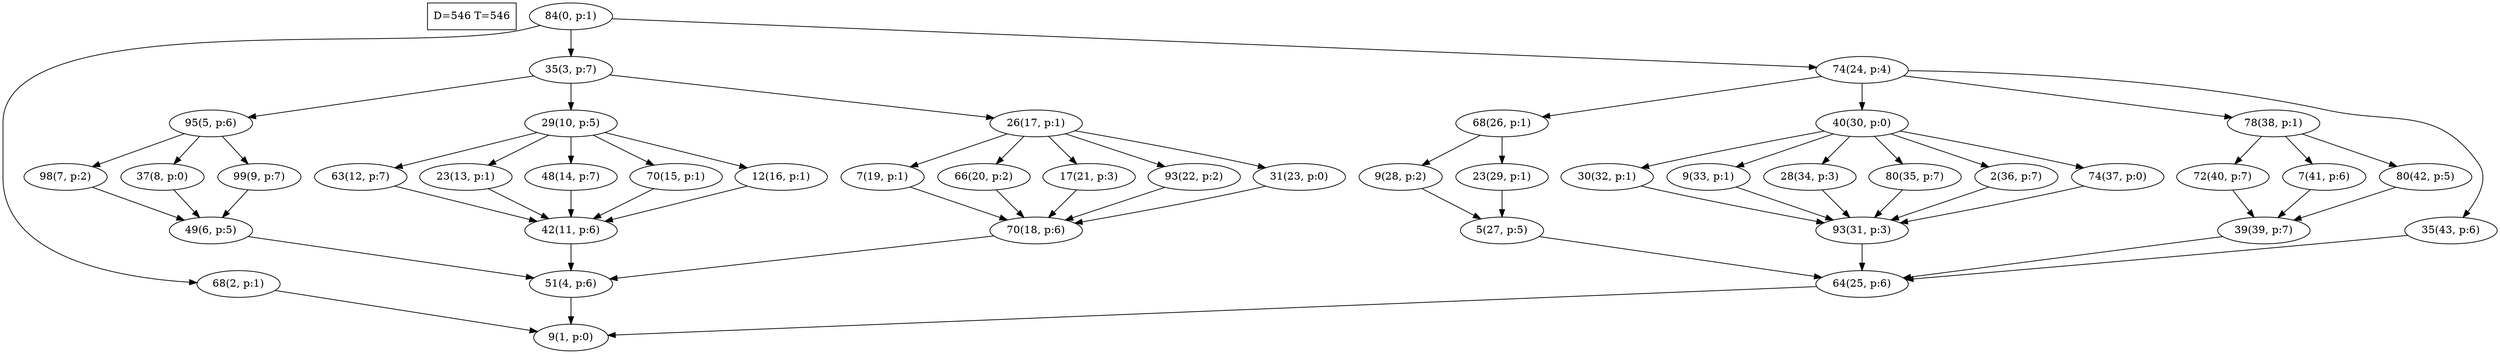 digraph Task {
i [shape=box, label="D=546 T=546"]; 
0 [label="84(0, p:1)"];
1 [label="9(1, p:0)"];
2 [label="68(2, p:1)"];
3 [label="35(3, p:7)"];
4 [label="51(4, p:6)"];
5 [label="95(5, p:6)"];
6 [label="49(6, p:5)"];
7 [label="98(7, p:2)"];
8 [label="37(8, p:0)"];
9 [label="99(9, p:7)"];
10 [label="29(10, p:5)"];
11 [label="42(11, p:6)"];
12 [label="63(12, p:7)"];
13 [label="23(13, p:1)"];
14 [label="48(14, p:7)"];
15 [label="70(15, p:1)"];
16 [label="12(16, p:1)"];
17 [label="26(17, p:1)"];
18 [label="70(18, p:6)"];
19 [label="7(19, p:1)"];
20 [label="66(20, p:2)"];
21 [label="17(21, p:3)"];
22 [label="93(22, p:2)"];
23 [label="31(23, p:0)"];
24 [label="74(24, p:4)"];
25 [label="64(25, p:6)"];
26 [label="68(26, p:1)"];
27 [label="5(27, p:5)"];
28 [label="9(28, p:2)"];
29 [label="23(29, p:1)"];
30 [label="40(30, p:0)"];
31 [label="93(31, p:3)"];
32 [label="30(32, p:1)"];
33 [label="9(33, p:1)"];
34 [label="28(34, p:3)"];
35 [label="80(35, p:7)"];
36 [label="2(36, p:7)"];
37 [label="74(37, p:0)"];
38 [label="78(38, p:1)"];
39 [label="39(39, p:7)"];
40 [label="72(40, p:7)"];
41 [label="7(41, p:6)"];
42 [label="80(42, p:5)"];
43 [label="35(43, p:6)"];
0 -> 2;
0 -> 3;
0 -> 24;
2 -> 1;
3 -> 5;
3 -> 10;
3 -> 17;
4 -> 1;
5 -> 7;
5 -> 8;
5 -> 9;
6 -> 4;
7 -> 6;
8 -> 6;
9 -> 6;
10 -> 12;
10 -> 13;
10 -> 14;
10 -> 15;
10 -> 16;
11 -> 4;
12 -> 11;
13 -> 11;
14 -> 11;
15 -> 11;
16 -> 11;
17 -> 19;
17 -> 20;
17 -> 21;
17 -> 22;
17 -> 23;
18 -> 4;
19 -> 18;
20 -> 18;
21 -> 18;
22 -> 18;
23 -> 18;
24 -> 26;
24 -> 30;
24 -> 38;
24 -> 43;
25 -> 1;
26 -> 28;
26 -> 29;
27 -> 25;
28 -> 27;
29 -> 27;
30 -> 32;
30 -> 33;
30 -> 34;
30 -> 35;
30 -> 36;
30 -> 37;
31 -> 25;
32 -> 31;
33 -> 31;
34 -> 31;
35 -> 31;
36 -> 31;
37 -> 31;
38 -> 40;
38 -> 41;
38 -> 42;
39 -> 25;
40 -> 39;
41 -> 39;
42 -> 39;
43 -> 25;
}